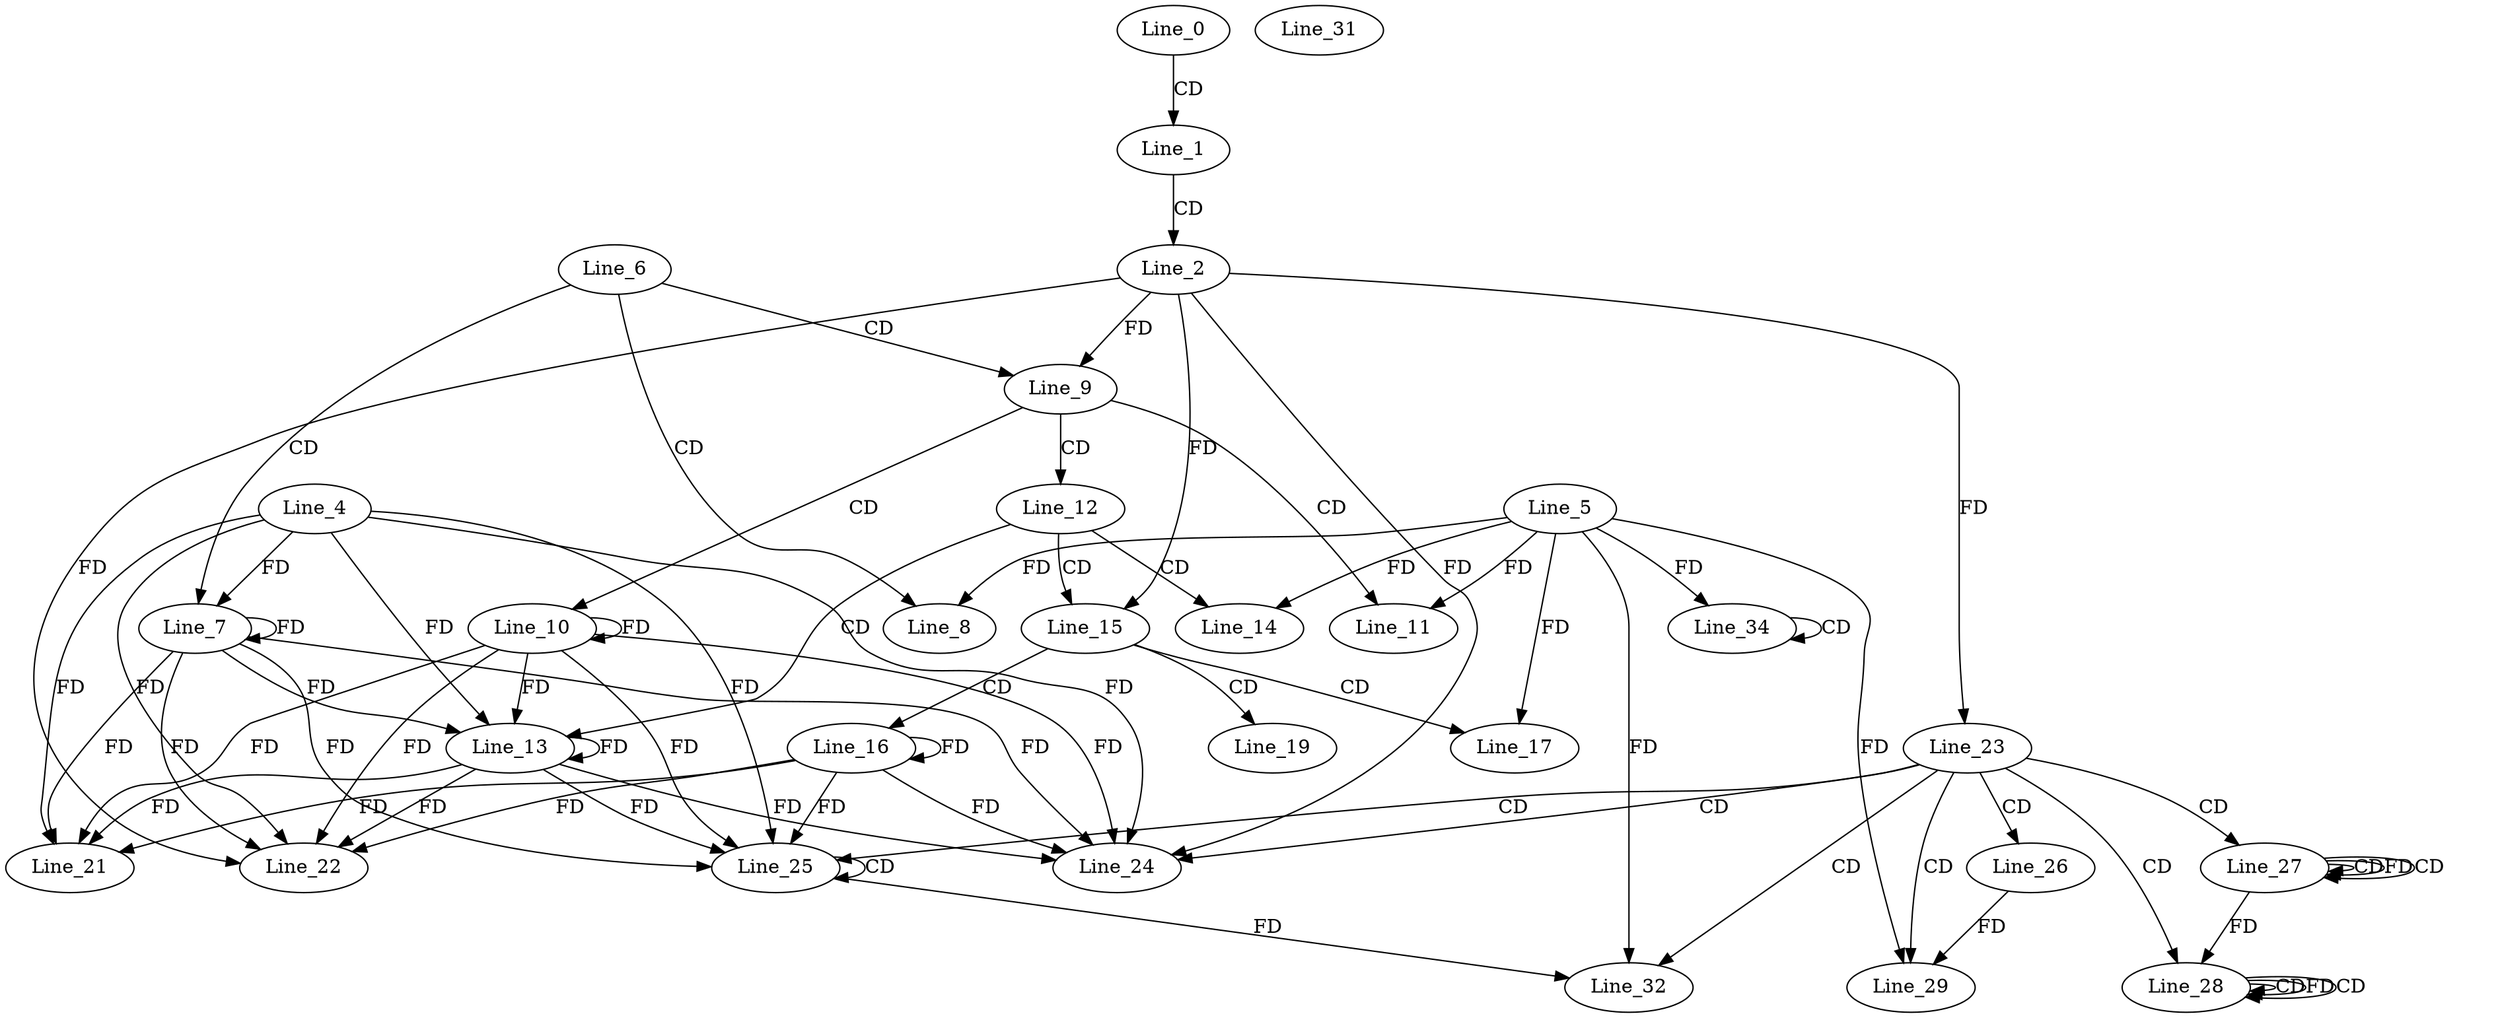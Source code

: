 digraph G {
  Line_0;
  Line_1;
  Line_2;
  Line_6;
  Line_7;
  Line_4;
  Line_7;
  Line_8;
  Line_5;
  Line_9;
  Line_10;
  Line_10;
  Line_11;
  Line_12;
  Line_13;
  Line_13;
  Line_14;
  Line_15;
  Line_16;
  Line_16;
  Line_17;
  Line_19;
  Line_21;
  Line_22;
  Line_22;
  Line_23;
  Line_24;
  Line_25;
  Line_25;
  Line_26;
  Line_27;
  Line_27;
  Line_27;
  Line_27;
  Line_28;
  Line_28;
  Line_28;
  Line_28;
  Line_29;
  Line_29;
  Line_31;
  Line_32;
  Line_32;
  Line_34;
  Line_34;
  Line_34;
  Line_0 -> Line_1 [ label="CD" ];
  Line_1 -> Line_2 [ label="CD" ];
  Line_6 -> Line_7 [ label="CD" ];
  Line_4 -> Line_7 [ label="FD" ];
  Line_7 -> Line_7 [ label="FD" ];
  Line_6 -> Line_8 [ label="CD" ];
  Line_5 -> Line_8 [ label="FD" ];
  Line_6 -> Line_9 [ label="CD" ];
  Line_2 -> Line_9 [ label="FD" ];
  Line_9 -> Line_10 [ label="CD" ];
  Line_10 -> Line_10 [ label="FD" ];
  Line_9 -> Line_11 [ label="CD" ];
  Line_5 -> Line_11 [ label="FD" ];
  Line_9 -> Line_12 [ label="CD" ];
  Line_12 -> Line_13 [ label="CD" ];
  Line_4 -> Line_13 [ label="FD" ];
  Line_7 -> Line_13 [ label="FD" ];
  Line_10 -> Line_13 [ label="FD" ];
  Line_13 -> Line_13 [ label="FD" ];
  Line_12 -> Line_14 [ label="CD" ];
  Line_5 -> Line_14 [ label="FD" ];
  Line_12 -> Line_15 [ label="CD" ];
  Line_2 -> Line_15 [ label="FD" ];
  Line_15 -> Line_16 [ label="CD" ];
  Line_16 -> Line_16 [ label="FD" ];
  Line_15 -> Line_17 [ label="CD" ];
  Line_5 -> Line_17 [ label="FD" ];
  Line_15 -> Line_19 [ label="CD" ];
  Line_4 -> Line_21 [ label="FD" ];
  Line_7 -> Line_21 [ label="FD" ];
  Line_10 -> Line_21 [ label="FD" ];
  Line_13 -> Line_21 [ label="FD" ];
  Line_16 -> Line_21 [ label="FD" ];
  Line_4 -> Line_22 [ label="FD" ];
  Line_7 -> Line_22 [ label="FD" ];
  Line_10 -> Line_22 [ label="FD" ];
  Line_13 -> Line_22 [ label="FD" ];
  Line_16 -> Line_22 [ label="FD" ];
  Line_2 -> Line_22 [ label="FD" ];
  Line_2 -> Line_23 [ label="FD" ];
  Line_23 -> Line_24 [ label="CD" ];
  Line_4 -> Line_24 [ label="FD" ];
  Line_7 -> Line_24 [ label="FD" ];
  Line_10 -> Line_24 [ label="FD" ];
  Line_13 -> Line_24 [ label="FD" ];
  Line_16 -> Line_24 [ label="FD" ];
  Line_2 -> Line_24 [ label="FD" ];
  Line_23 -> Line_25 [ label="CD" ];
  Line_25 -> Line_25 [ label="CD" ];
  Line_4 -> Line_25 [ label="FD" ];
  Line_7 -> Line_25 [ label="FD" ];
  Line_10 -> Line_25 [ label="FD" ];
  Line_13 -> Line_25 [ label="FD" ];
  Line_16 -> Line_25 [ label="FD" ];
  Line_23 -> Line_26 [ label="CD" ];
  Line_23 -> Line_27 [ label="CD" ];
  Line_27 -> Line_27 [ label="CD" ];
  Line_27 -> Line_27 [ label="FD" ];
  Line_27 -> Line_27 [ label="CD" ];
  Line_23 -> Line_28 [ label="CD" ];
  Line_28 -> Line_28 [ label="CD" ];
  Line_27 -> Line_28 [ label="FD" ];
  Line_28 -> Line_28 [ label="FD" ];
  Line_28 -> Line_28 [ label="CD" ];
  Line_23 -> Line_29 [ label="CD" ];
  Line_5 -> Line_29 [ label="FD" ];
  Line_26 -> Line_29 [ label="FD" ];
  Line_23 -> Line_32 [ label="CD" ];
  Line_5 -> Line_32 [ label="FD" ];
  Line_25 -> Line_32 [ label="FD" ];
  Line_34 -> Line_34 [ label="CD" ];
  Line_5 -> Line_34 [ label="FD" ];
}
